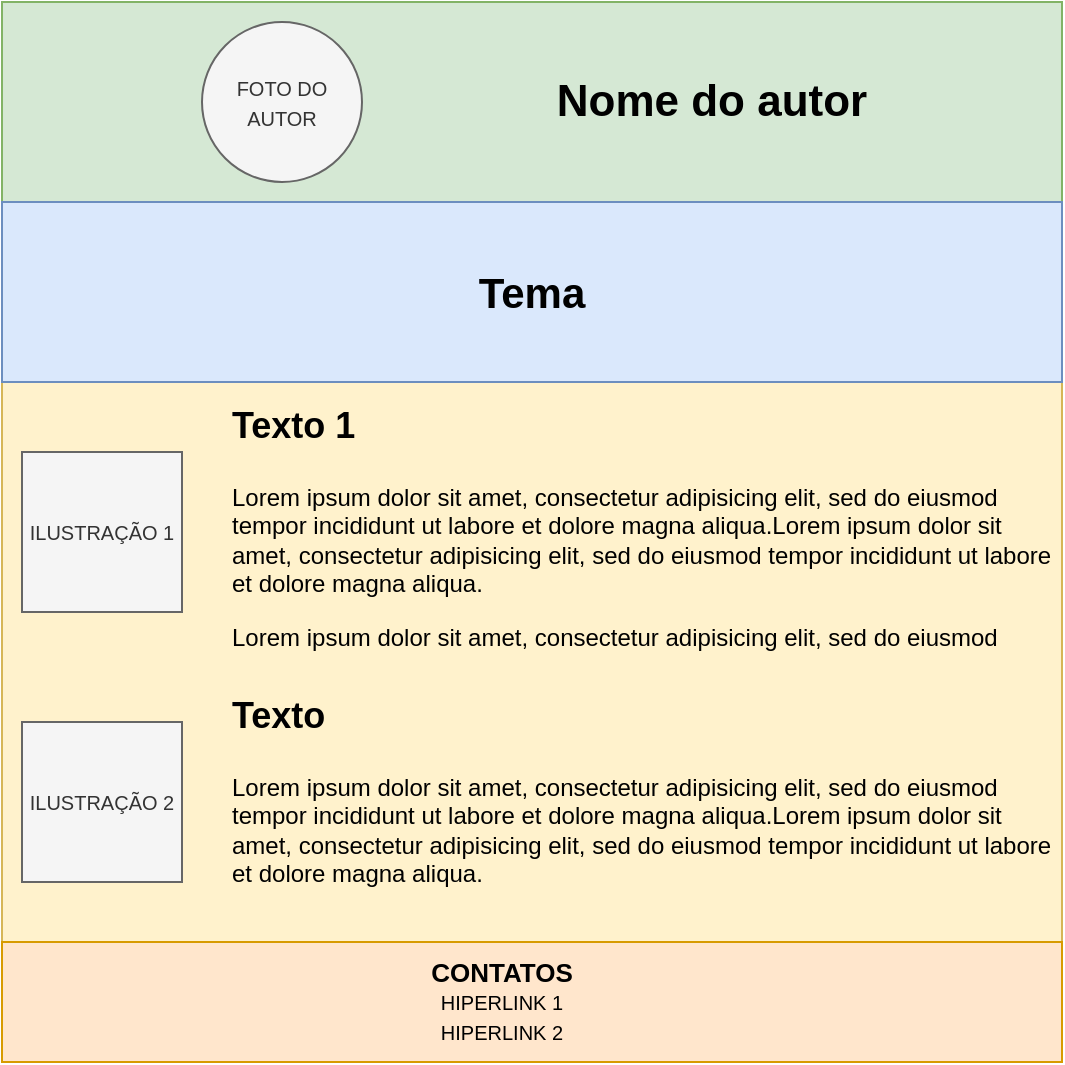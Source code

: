 <mxfile version="22.0.4" type="device">
  <diagram name="Página-1" id="bvKESvDUoGpy6fbLDpAN">
    <mxGraphModel dx="1647" dy="853" grid="1" gridSize="10" guides="1" tooltips="1" connect="1" arrows="1" fold="1" page="1" pageScale="1" pageWidth="827" pageHeight="1169" math="0" shadow="0">
      <root>
        <mxCell id="0" />
        <mxCell id="1" parent="0" />
        <mxCell id="UJOlOVOtn48DZyF77qP5-1" value="" style="whiteSpace=wrap;html=1;aspect=fixed;fillColor=#fff2cc;strokeColor=#d6b656;" vertex="1" parent="1">
          <mxGeometry x="113" y="170" width="530" height="530" as="geometry" />
        </mxCell>
        <mxCell id="UJOlOVOtn48DZyF77qP5-2" value="" style="rounded=0;whiteSpace=wrap;html=1;fillColor=#d5e8d4;strokeColor=#82b366;" vertex="1" parent="1">
          <mxGeometry x="113" y="170" width="530" height="100" as="geometry" />
        </mxCell>
        <mxCell id="UJOlOVOtn48DZyF77qP5-3" value="&lt;font style=&quot;font-size: 10px;&quot;&gt;FOTO DO AUTOR&lt;/font&gt;" style="ellipse;whiteSpace=wrap;html=1;aspect=fixed;fillColor=#f5f5f5;fontColor=#333333;strokeColor=#666666;" vertex="1" parent="1">
          <mxGeometry x="213" y="180" width="80" height="80" as="geometry" />
        </mxCell>
        <mxCell id="UJOlOVOtn48DZyF77qP5-4" value="" style="rounded=0;whiteSpace=wrap;html=1;fillColor=#dae8fc;strokeColor=#6c8ebf;" vertex="1" parent="1">
          <mxGeometry x="113" y="270" width="530" height="90" as="geometry" />
        </mxCell>
        <mxCell id="UJOlOVOtn48DZyF77qP5-5" value="Nome do autor" style="text;html=1;strokeColor=none;fillColor=none;align=center;verticalAlign=middle;whiteSpace=wrap;rounded=0;fontSize=22;fontStyle=1" vertex="1" parent="1">
          <mxGeometry x="373" y="205" width="190" height="30" as="geometry" />
        </mxCell>
        <mxCell id="UJOlOVOtn48DZyF77qP5-6" value="Tema" style="text;html=1;strokeColor=none;fillColor=none;align=center;verticalAlign=middle;whiteSpace=wrap;rounded=0;fontSize=21;fontStyle=1" vertex="1" parent="1">
          <mxGeometry x="348" y="300" width="60" height="30" as="geometry" />
        </mxCell>
        <mxCell id="UJOlOVOtn48DZyF77qP5-9" value="ILUSTRAÇÃO 1" style="whiteSpace=wrap;html=1;aspect=fixed;fillColor=#f5f5f5;fontColor=#333333;strokeColor=#666666;fontSize=10;" vertex="1" parent="1">
          <mxGeometry x="123" y="395" width="80" height="80" as="geometry" />
        </mxCell>
        <mxCell id="UJOlOVOtn48DZyF77qP5-10" value="&lt;font style=&quot;font-size: 10px;&quot;&gt;ILUSTRAÇÃO 2&lt;/font&gt;" style="whiteSpace=wrap;html=1;aspect=fixed;fillColor=#f5f5f5;fontColor=#333333;strokeColor=#666666;" vertex="1" parent="1">
          <mxGeometry x="123" y="530" width="80" height="80" as="geometry" />
        </mxCell>
        <mxCell id="UJOlOVOtn48DZyF77qP5-11" value="" style="rounded=0;whiteSpace=wrap;html=1;fillColor=#ffe6cc;strokeColor=#d79b00;" vertex="1" parent="1">
          <mxGeometry x="113" y="640" width="530" height="60" as="geometry" />
        </mxCell>
        <mxCell id="UJOlOVOtn48DZyF77qP5-12" value="&lt;h1 style=&quot;&quot;&gt;&lt;font style=&quot;font-size: 18px;&quot;&gt;Texto 1&lt;/font&gt;&lt;/h1&gt;Lorem ipsum dolor sit amet, consectetur adipisicing elit, sed do eiusmod tempor incididunt ut labore et dolore magna aliqua.Lorem ipsum dolor sit amet, consectetur adipisicing elit, sed do eiusmod tempor incididunt ut labore et dolore magna aliqua.&lt;p&gt;Lorem ipsum dolor sit amet, consectetur adipisicing elit, sed do eiusmod tempor incididunt ut labore et dolore magna aliqua.&lt;br&gt;&lt;/p&gt;" style="text;html=1;strokeColor=none;fillColor=none;spacing=5;spacingTop=-20;whiteSpace=wrap;overflow=hidden;rounded=0;" vertex="1" parent="1">
          <mxGeometry x="223" y="360" width="420" height="135" as="geometry" />
        </mxCell>
        <mxCell id="UJOlOVOtn48DZyF77qP5-13" value="&lt;h1 style=&quot;&quot;&gt;&lt;/h1&gt;&lt;h1 style=&quot;border-color: var(--border-color);&quot;&gt;&lt;font style=&quot;border-color: var(--border-color); font-size: 18px;&quot;&gt;Texto&amp;nbsp;&lt;/font&gt;&lt;/h1&gt;Lorem ipsum dolor sit amet, consectetur adipisicing elit, sed do eiusmod tempor incididunt ut labore et dolore magna aliqua.Lorem ipsum dolor sit amet, consectetur adipisicing elit, sed do eiusmod tempor incididunt ut labore et dolore magna aliqua." style="text;html=1;strokeColor=none;fillColor=none;spacing=5;spacingTop=-20;whiteSpace=wrap;overflow=hidden;rounded=0;" vertex="1" parent="1">
          <mxGeometry x="223" y="505" width="420" height="135" as="geometry" />
        </mxCell>
        <mxCell id="UJOlOVOtn48DZyF77qP5-14" value="CONTATOS" style="text;html=1;strokeColor=none;fillColor=none;align=center;verticalAlign=middle;whiteSpace=wrap;rounded=0;fontStyle=1;fontSize=13;" vertex="1" parent="1">
          <mxGeometry x="333" y="640" width="60" height="30" as="geometry" />
        </mxCell>
        <mxCell id="UJOlOVOtn48DZyF77qP5-15" value="HIPERLINK 1" style="text;html=1;strokeColor=none;fillColor=none;align=center;verticalAlign=middle;whiteSpace=wrap;rounded=0;fontStyle=0;fontSize=10;" vertex="1" parent="1">
          <mxGeometry x="318" y="655" width="90" height="30" as="geometry" />
        </mxCell>
        <mxCell id="UJOlOVOtn48DZyF77qP5-17" value="HIPERLINK 2" style="text;html=1;strokeColor=none;fillColor=none;align=center;verticalAlign=middle;whiteSpace=wrap;rounded=0;fontStyle=0;fontSize=10;" vertex="1" parent="1">
          <mxGeometry x="318" y="670" width="90" height="30" as="geometry" />
        </mxCell>
      </root>
    </mxGraphModel>
  </diagram>
</mxfile>
